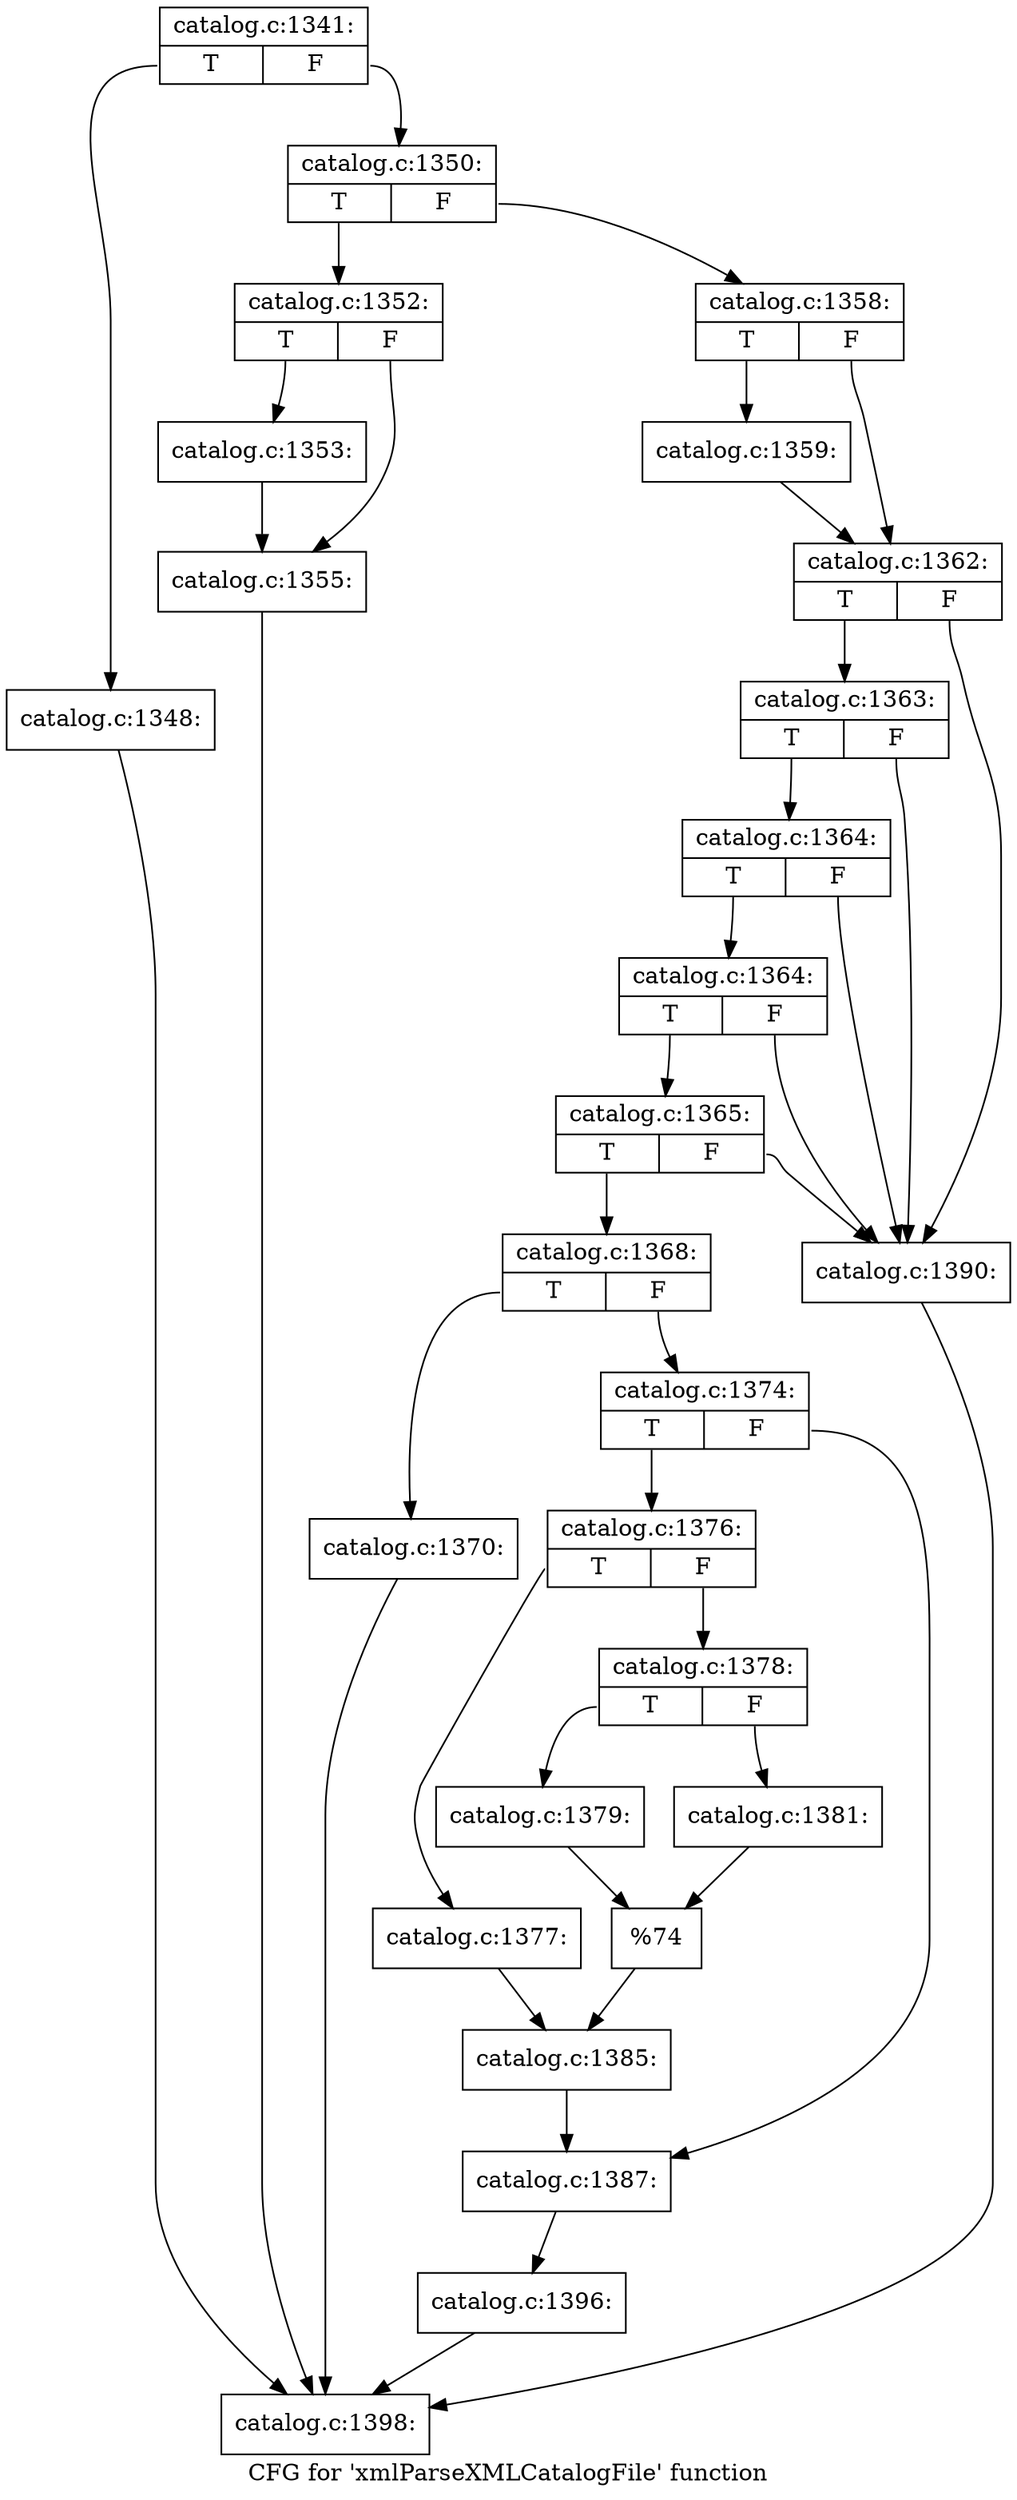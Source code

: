 digraph "CFG for 'xmlParseXMLCatalogFile' function" {
	label="CFG for 'xmlParseXMLCatalogFile' function";

	Node0x3a0a2e0 [shape=record,label="{catalog.c:1341:|{<s0>T|<s1>F}}"];
	Node0x3a0a2e0:s0 -> Node0x3a14d90;
	Node0x3a0a2e0:s1 -> Node0x3a14de0;
	Node0x3a14d90 [shape=record,label="{catalog.c:1348:}"];
	Node0x3a14d90 -> Node0x3a13b00;
	Node0x3a14de0 [shape=record,label="{catalog.c:1350:|{<s0>T|<s1>F}}"];
	Node0x3a14de0:s0 -> Node0x3a154a0;
	Node0x3a14de0:s1 -> Node0x3a154f0;
	Node0x3a154a0 [shape=record,label="{catalog.c:1352:|{<s0>T|<s1>F}}"];
	Node0x3a154a0:s0 -> Node0x3a158b0;
	Node0x3a154a0:s1 -> Node0x3a15900;
	Node0x3a158b0 [shape=record,label="{catalog.c:1353:}"];
	Node0x3a158b0 -> Node0x3a15900;
	Node0x3a15900 [shape=record,label="{catalog.c:1355:}"];
	Node0x3a15900 -> Node0x3a13b00;
	Node0x3a154f0 [shape=record,label="{catalog.c:1358:|{<s0>T|<s1>F}}"];
	Node0x3a154f0:s0 -> Node0x3a16260;
	Node0x3a154f0:s1 -> Node0x3a162b0;
	Node0x3a16260 [shape=record,label="{catalog.c:1359:}"];
	Node0x3a16260 -> Node0x3a162b0;
	Node0x3a162b0 [shape=record,label="{catalog.c:1362:|{<s0>T|<s1>F}}"];
	Node0x3a162b0:s0 -> Node0x3a17a70;
	Node0x3a162b0:s1 -> Node0x3a17930;
	Node0x3a17a70 [shape=record,label="{catalog.c:1363:|{<s0>T|<s1>F}}"];
	Node0x3a17a70:s0 -> Node0x3a17a20;
	Node0x3a17a70:s1 -> Node0x3a17930;
	Node0x3a17a20 [shape=record,label="{catalog.c:1364:|{<s0>T|<s1>F}}"];
	Node0x3a17a20:s0 -> Node0x3a179d0;
	Node0x3a17a20:s1 -> Node0x3a17930;
	Node0x3a179d0 [shape=record,label="{catalog.c:1364:|{<s0>T|<s1>F}}"];
	Node0x3a179d0:s0 -> Node0x3a17980;
	Node0x3a179d0:s1 -> Node0x3a17930;
	Node0x3a17980 [shape=record,label="{catalog.c:1365:|{<s0>T|<s1>F}}"];
	Node0x3a17980:s0 -> Node0x3a17080;
	Node0x3a17980:s1 -> Node0x3a17930;
	Node0x3a17080 [shape=record,label="{catalog.c:1368:|{<s0>T|<s1>F}}"];
	Node0x3a17080:s0 -> Node0x3a191d0;
	Node0x3a17080:s1 -> Node0x3a19220;
	Node0x3a191d0 [shape=record,label="{catalog.c:1370:}"];
	Node0x3a191d0 -> Node0x3a13b00;
	Node0x3a19220 [shape=record,label="{catalog.c:1374:|{<s0>T|<s1>F}}"];
	Node0x3a19220:s0 -> Node0x3a19c70;
	Node0x3a19220:s1 -> Node0x3a19f60;
	Node0x3a19c70 [shape=record,label="{catalog.c:1376:|{<s0>T|<s1>F}}"];
	Node0x3a19c70:s0 -> Node0x3a1a320;
	Node0x3a19c70:s1 -> Node0x3a1a3c0;
	Node0x3a1a320 [shape=record,label="{catalog.c:1377:}"];
	Node0x3a1a320 -> Node0x3a1a370;
	Node0x3a1a3c0 [shape=record,label="{catalog.c:1378:|{<s0>T|<s1>F}}"];
	Node0x3a1a3c0:s0 -> Node0x3a1a860;
	Node0x3a1a3c0:s1 -> Node0x3a1a900;
	Node0x3a1a860 [shape=record,label="{catalog.c:1379:}"];
	Node0x3a1a860 -> Node0x3a1a8b0;
	Node0x3a1a900 [shape=record,label="{catalog.c:1381:}"];
	Node0x3a1a900 -> Node0x3a1a8b0;
	Node0x3a1a8b0 [shape=record,label="{%74}"];
	Node0x3a1a8b0 -> Node0x3a1a370;
	Node0x3a1a370 [shape=record,label="{catalog.c:1385:}"];
	Node0x3a1a370 -> Node0x3a19f60;
	Node0x3a19f60 [shape=record,label="{catalog.c:1387:}"];
	Node0x3a19f60 -> Node0x3a173b0;
	Node0x3a17930 [shape=record,label="{catalog.c:1390:}"];
	Node0x3a17930 -> Node0x3a13b00;
	Node0x3a173b0 [shape=record,label="{catalog.c:1396:}"];
	Node0x3a173b0 -> Node0x3a13b00;
	Node0x3a13b00 [shape=record,label="{catalog.c:1398:}"];
}
